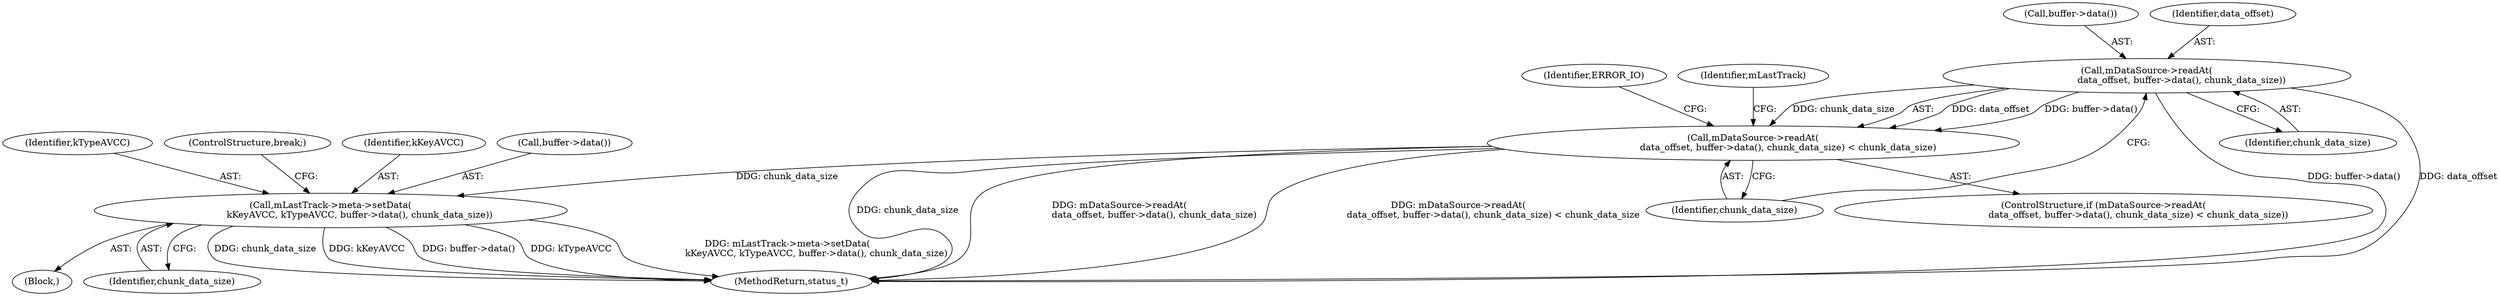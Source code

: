 digraph "0_Android_8a3a2f6ea7defe1a81bb32b3c9f3537f84749b9d@API" {
"1002860" [label="(Call,mDataSource->readAt(\n                        data_offset, buffer->data(), chunk_data_size))"];
"1002859" [label="(Call,mDataSource->readAt(\n                        data_offset, buffer->data(), chunk_data_size) < chunk_data_size)"];
"1002874" [label="(Call,mLastTrack->meta->setData(\n                    kKeyAVCC, kTypeAVCC, buffer->data(), chunk_data_size))"];
"1002876" [label="(Identifier,kTypeAVCC)"];
"1002862" [label="(Call,buffer->data())"];
"1002867" [label="(Identifier,ERROR_IO)"];
"1003923" [label="(MethodReturn,status_t)"];
"1002860" [label="(Call,mDataSource->readAt(\n                        data_offset, buffer->data(), chunk_data_size))"];
"1002864" [label="(Identifier,chunk_data_size)"];
"1002839" [label="(Block,)"];
"1002863" [label="(Identifier,chunk_data_size)"];
"1002861" [label="(Identifier,data_offset)"];
"1002858" [label="(ControlStructure,if (mDataSource->readAt(\n                        data_offset, buffer->data(), chunk_data_size) < chunk_data_size))"];
"1002879" [label="(ControlStructure,break;)"];
"1002875" [label="(Identifier,kKeyAVCC)"];
"1002874" [label="(Call,mLastTrack->meta->setData(\n                    kKeyAVCC, kTypeAVCC, buffer->data(), chunk_data_size))"];
"1002878" [label="(Identifier,chunk_data_size)"];
"1002870" [label="(Identifier,mLastTrack)"];
"1002859" [label="(Call,mDataSource->readAt(\n                        data_offset, buffer->data(), chunk_data_size) < chunk_data_size)"];
"1002877" [label="(Call,buffer->data())"];
"1002860" -> "1002859"  [label="AST: "];
"1002860" -> "1002863"  [label="CFG: "];
"1002861" -> "1002860"  [label="AST: "];
"1002862" -> "1002860"  [label="AST: "];
"1002863" -> "1002860"  [label="AST: "];
"1002864" -> "1002860"  [label="CFG: "];
"1002860" -> "1003923"  [label="DDG: buffer->data()"];
"1002860" -> "1003923"  [label="DDG: data_offset"];
"1002860" -> "1002859"  [label="DDG: data_offset"];
"1002860" -> "1002859"  [label="DDG: buffer->data()"];
"1002860" -> "1002859"  [label="DDG: chunk_data_size"];
"1002859" -> "1002858"  [label="AST: "];
"1002859" -> "1002864"  [label="CFG: "];
"1002864" -> "1002859"  [label="AST: "];
"1002867" -> "1002859"  [label="CFG: "];
"1002870" -> "1002859"  [label="CFG: "];
"1002859" -> "1003923"  [label="DDG: chunk_data_size"];
"1002859" -> "1003923"  [label="DDG: mDataSource->readAt(\n                        data_offset, buffer->data(), chunk_data_size)"];
"1002859" -> "1003923"  [label="DDG: mDataSource->readAt(\n                        data_offset, buffer->data(), chunk_data_size) < chunk_data_size"];
"1002859" -> "1002874"  [label="DDG: chunk_data_size"];
"1002874" -> "1002839"  [label="AST: "];
"1002874" -> "1002878"  [label="CFG: "];
"1002875" -> "1002874"  [label="AST: "];
"1002876" -> "1002874"  [label="AST: "];
"1002877" -> "1002874"  [label="AST: "];
"1002878" -> "1002874"  [label="AST: "];
"1002879" -> "1002874"  [label="CFG: "];
"1002874" -> "1003923"  [label="DDG: buffer->data()"];
"1002874" -> "1003923"  [label="DDG: kTypeAVCC"];
"1002874" -> "1003923"  [label="DDG: mLastTrack->meta->setData(\n                    kKeyAVCC, kTypeAVCC, buffer->data(), chunk_data_size)"];
"1002874" -> "1003923"  [label="DDG: chunk_data_size"];
"1002874" -> "1003923"  [label="DDG: kKeyAVCC"];
}
